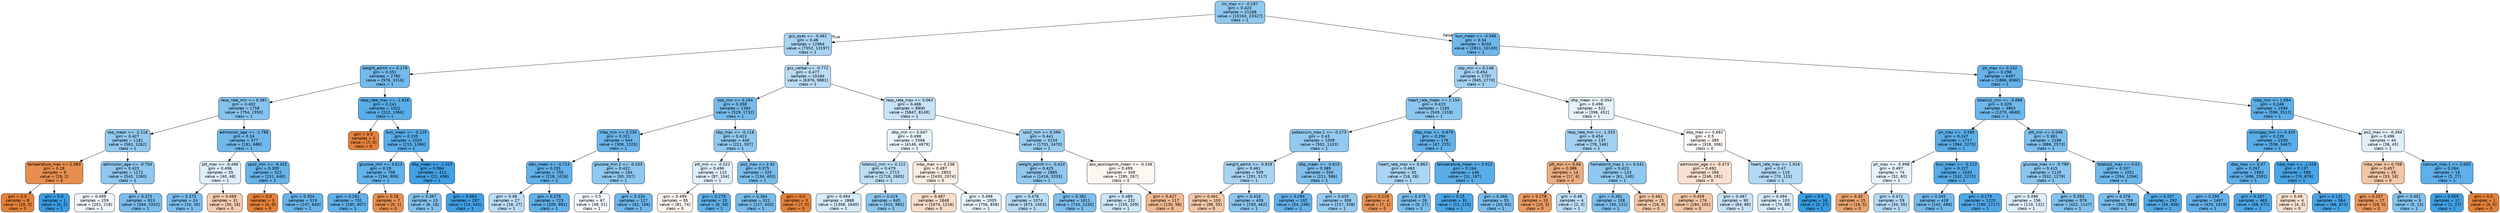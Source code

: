 digraph Tree {
node [shape=box, style="filled, rounded", color="black", fontname="helvetica"] ;
edge [fontname="helvetica"] ;
0 [label="inr_max <= -0.197\ngini = 0.423\nsamples = 21168\nvalue = [10163, 23327]\nclass = 1", fillcolor="#8fc8f0"] ;
1 [label="gcs_eyes <= -0.461\ngini = 0.46\nsamples = 12964\nvalue = [7352, 13197]\nclass = 1", fillcolor="#a7d4f3"] ;
0 -> 1 [labeldistance=2.5, labelangle=45, headlabel="True"] ;
2 [label="weight_admit <= 0.179\ngini = 0.351\nsamples = 2780\nvalue = [976, 3316]\nclass = 1", fillcolor="#73baed"] ;
1 -> 2 ;
3 [label="resp_rate_min <= 0.391\ngini = 0.402\nsamples = 1758\nvalue = [754, 1950]\nclass = 1", fillcolor="#86c3ef"] ;
2 -> 3 ;
4 [label="sbp_mean <= -2.116\ngini = 0.427\nsamples = 1181\nvalue = [563, 1262]\nclass = 1", fillcolor="#91c9f1"] ;
3 -> 4 ;
5 [label="temperature_max <= 2.083\ngini = 0.18\nsamples = 9\nvalue = [18, 2]\nclass = 0", fillcolor="#e88f4f"] ;
4 -> 5 ;
6 [label="gini = 0.0\nsamples = 8\nvalue = [18, 0]\nclass = 0", fillcolor="#e58139"] ;
5 -> 6 ;
7 [label="gini = 0.0\nsamples = 1\nvalue = [0, 2]\nclass = 1", fillcolor="#399de5"] ;
5 -> 7 ;
8 [label="admission_age <= -0.704\ngini = 0.422\nsamples = 1172\nvalue = [545, 1260]\nclass = 1", fillcolor="#8fc7f0"] ;
4 -> 8 ;
9 [label="gini = 0.499\nsamples = 259\nvalue = [201, 218]\nclass = 1", fillcolor="#f0f7fd"] ;
8 -> 9 ;
10 [label="gini = 0.373\nsamples = 913\nvalue = [344, 1042]\nclass = 1", fillcolor="#7abdee"] ;
8 -> 10 ;
11 [label="admission_age <= -1.786\ngini = 0.34\nsamples = 577\nvalue = [191, 688]\nclass = 1", fillcolor="#70b8ec"] ;
3 -> 11 ;
12 [label="ptt_max <= -0.496\ngini = 0.496\nsamples = 55\nvalue = [40, 48]\nclass = 1", fillcolor="#deeffb"] ;
11 -> 12 ;
13 [label="gini = 0.375\nsamples = 24\nvalue = [10, 30]\nclass = 1", fillcolor="#7bbeee"] ;
12 -> 13 ;
14 [label="gini = 0.469\nsamples = 31\nvalue = [30, 18]\nclass = 0", fillcolor="#f5cdb0"] ;
12 -> 14 ;
15 [label="spo2_min <= -6.425\ngini = 0.309\nsamples = 522\nvalue = [151, 640]\nclass = 1", fillcolor="#68b4eb"] ;
11 -> 15 ;
16 [label="gini = 0.0\nsamples = 3\nvalue = [4, 0]\nclass = 0", fillcolor="#e58139"] ;
15 -> 16 ;
17 [label="gini = 0.304\nsamples = 519\nvalue = [147, 640]\nclass = 1", fillcolor="#66b4eb"] ;
15 -> 17 ;
18 [label="resp_rate_max <= -1.918\ngini = 0.241\nsamples = 1022\nvalue = [222, 1366]\nclass = 1", fillcolor="#59ade9"] ;
2 -> 18 ;
19 [label="gini = 0.0\nsamples = 2\nvalue = [7, 0]\nclass = 0", fillcolor="#e58139"] ;
18 -> 19 ;
20 [label="bun_mean <= -0.125\ngini = 0.235\nsamples = 1020\nvalue = [215, 1366]\nclass = 1", fillcolor="#58ace9"] ;
18 -> 20 ;
21 [label="glucose_min <= 3.613\ngini = 0.29\nsamples = 708\nvalue = [194, 908]\nclass = 1", fillcolor="#63b2eb"] ;
20 -> 21 ;
22 [label="gini = 0.281\nsamples = 701\nvalue = [185, 907]\nclass = 1", fillcolor="#61b1ea"] ;
21 -> 22 ;
23 [label="gini = 0.18\nsamples = 7\nvalue = [9, 1]\nclass = 0", fillcolor="#e88f4f"] ;
21 -> 23 ;
24 [label="dbp_mean <= -1.525\ngini = 0.084\nsamples = 312\nvalue = [21, 458]\nclass = 1", fillcolor="#42a1e6"] ;
20 -> 24 ;
25 [label="gini = 0.397\nsamples = 15\nvalue = [6, 16]\nclass = 1", fillcolor="#83c2ef"] ;
24 -> 25 ;
26 [label="gini = 0.063\nsamples = 297\nvalue = [15, 442]\nclass = 1", fillcolor="#40a0e6"] ;
24 -> 26 ;
27 [label="gcs_verbal <= -0.772\ngini = 0.477\nsamples = 10184\nvalue = [6376, 9881]\nclass = 1", fillcolor="#b9dcf6"] ;
1 -> 27 ;
28 [label="sbp_min <= 0.264\ngini = 0.358\nsamples = 1384\nvalue = [529, 1732]\nclass = 1", fillcolor="#75bbed"] ;
27 -> 28 ;
29 [label="mbp_min <= 0.235\ngini = 0.321\nsamples = 944\nvalue = [308, 1225]\nclass = 1", fillcolor="#6bb6ec"] ;
28 -> 29 ;
30 [label="wbc_mean <= -0.713\ngini = 0.291\nsamples = 750\nvalue = [218, 1018]\nclass = 1", fillcolor="#63b2eb"] ;
29 -> 30 ;
31 [label="gini = 0.48\nsamples = 27\nvalue = [18, 27]\nclass = 1", fillcolor="#bddef6"] ;
30 -> 31 ;
32 [label="gini = 0.279\nsamples = 723\nvalue = [200, 991]\nclass = 1", fillcolor="#61b1ea"] ;
30 -> 32 ;
33 [label="glucose_min.2 <= -0.333\ngini = 0.422\nsamples = 194\nvalue = [90, 207]\nclass = 1", fillcolor="#8fc8f0"] ;
29 -> 33 ;
34 [label="gini = 0.5\nsamples = 67\nvalue = [48, 51]\nclass = 1", fillcolor="#f3f9fd"] ;
33 -> 34 ;
35 [label="gini = 0.334\nsamples = 127\nvalue = [42, 156]\nclass = 1", fillcolor="#6eb7ec"] ;
33 -> 35 ;
36 [label="sbp_max <= -0.116\ngini = 0.423\nsamples = 440\nvalue = [221, 507]\nclass = 1", fillcolor="#8fc8f0"] ;
28 -> 36 ;
37 [label="ptt_min <= -0.022\ngini = 0.496\nsamples = 115\nvalue = [87, 104]\nclass = 1", fillcolor="#dfeffb"] ;
36 -> 37 ;
38 [label="gini = 0.499\nsamples = 95\nvalue = [81, 74]\nclass = 0", fillcolor="#fdf4ee"] ;
37 -> 38 ;
39 [label="gini = 0.278\nsamples = 20\nvalue = [6, 30]\nclass = 1", fillcolor="#61b1ea"] ;
37 -> 39 ;
40 [label="po2_max <= 2.42\ngini = 0.375\nsamples = 325\nvalue = [134, 403]\nclass = 1", fillcolor="#7bbeee"] ;
36 -> 40 ;
41 [label="gini = 0.364\nsamples = 322\nvalue = [127, 403]\nclass = 1", fillcolor="#77bced"] ;
40 -> 41 ;
42 [label="gini = 0.0\nsamples = 3\nvalue = [7, 0]\nclass = 0", fillcolor="#e58139"] ;
40 -> 42 ;
43 [label="resp_rate_max <= 0.063\ngini = 0.486\nsamples = 8800\nvalue = [5847, 8149]\nclass = 1", fillcolor="#c7e3f8"] ;
27 -> 43 ;
44 [label="dbp_min <= 0.047\ngini = 0.498\nsamples = 5566\nvalue = [4146, 4679]\nclass = 1", fillcolor="#e8f4fc"] ;
43 -> 44 ;
45 [label="totalco2_min <= 0.122\ngini = 0.479\nsamples = 2713\nvalue = [1716, 2605]\nclass = 1", fillcolor="#bbdef6"] ;
44 -> 45 ;
46 [label="gini = 0.494\nsamples = 1868\nvalue = [1306, 1640]\nclass = 1", fillcolor="#d7ebfa"] ;
45 -> 46 ;
47 [label="gini = 0.419\nsamples = 845\nvalue = [410, 965]\nclass = 1", fillcolor="#8dc7f0"] ;
45 -> 47 ;
48 [label="mbp_max <= 0.238\ngini = 0.497\nsamples = 2853\nvalue = [2430, 2074]\nclass = 0", fillcolor="#fbede2"] ;
44 -> 48 ;
49 [label="gini = 0.487\nsamples = 1848\nvalue = [1674, 1216]\nclass = 0", fillcolor="#f8ddc9"] ;
48 -> 49 ;
50 [label="gini = 0.498\nsamples = 1005\nvalue = [756, 858]\nclass = 1", fillcolor="#e7f3fc"] ;
48 -> 50 ;
51 [label="spo2_min <= 0.566\ngini = 0.441\nsamples = 3234\nvalue = [1701, 3470]\nclass = 1", fillcolor="#9acdf2"] ;
43 -> 51 ;
52 [label="weight_admit <= -0.414\ngini = 0.425\nsamples = 2885\nvalue = [1416, 3203]\nclass = 1", fillcolor="#91c8f0"] ;
51 -> 52 ;
53 [label="gini = 0.476\nsamples = 1074\nvalue = [673, 1053]\nclass = 1", fillcolor="#b8dcf6"] ;
52 -> 53 ;
54 [label="gini = 0.382\nsamples = 1811\nvalue = [743, 2150]\nclass = 1", fillcolor="#7dbfee"] ;
52 -> 54 ;
55 [label="abs_eosinophils_mean <= -0.146\ngini = 0.499\nsamples = 349\nvalue = [285, 267]\nclass = 0", fillcolor="#fdf7f2"] ;
51 -> 55 ;
56 [label="gini = 0.489\nsamples = 232\nvalue = [155, 209]\nclass = 1", fillcolor="#cce6f8"] ;
55 -> 56 ;
57 [label="gini = 0.427\nsamples = 117\nvalue = [130, 58]\nclass = 0", fillcolor="#f1b991"] ;
55 -> 57 ;
58 [label="bun_mean <= -0.566\ngini = 0.34\nsamples = 8204\nvalue = [2811, 10130]\nclass = 1", fillcolor="#70b8ec"] ;
0 -> 58 [labeldistance=2.5, labelangle=-45, headlabel="False"] ;
59 [label="sbp_min <= 0.148\ngini = 0.454\nsamples = 1707\nvalue = [945, 1770]\nclass = 1", fillcolor="#a3d1f3"] ;
58 -> 59 ;
60 [label="heart_rate_mean <= 1.154\ngini = 0.415\nsamples = 1185\nvalue = [549, 1318]\nclass = 1", fillcolor="#8bc6f0"] ;
59 -> 60 ;
61 [label="potassium_max.1 <= -0.273\ngini = 0.43\nsamples = 1009\nvalue = [502, 1103]\nclass = 1", fillcolor="#93caf1"] ;
60 -> 61 ;
62 [label="weight_admit <= -0.928\ngini = 0.461\nsamples = 509\nvalue = [291, 517]\nclass = 1", fillcolor="#a8d4f4"] ;
61 -> 62 ;
63 [label="gini = 0.461\nsamples = 100\nvalue = [98, 55]\nclass = 0", fillcolor="#f4c8a8"] ;
62 -> 63 ;
64 [label="gini = 0.416\nsamples = 409\nvalue = [193, 462]\nclass = 1", fillcolor="#8cc6f0"] ;
62 -> 64 ;
65 [label="dbp_mean <= -0.615\ngini = 0.389\nsamples = 500\nvalue = [211, 586]\nclass = 1", fillcolor="#80c0ee"] ;
61 -> 65 ;
66 [label="gini = 0.294\nsamples = 192\nvalue = [54, 248]\nclass = 1", fillcolor="#64b2eb"] ;
65 -> 66 ;
67 [label="gini = 0.433\nsamples = 308\nvalue = [157, 338]\nclass = 1", fillcolor="#95cbf1"] ;
65 -> 67 ;
68 [label="dbp_max <= -0.679\ngini = 0.294\nsamples = 176\nvalue = [47, 215]\nclass = 1", fillcolor="#64b2eb"] ;
60 -> 68 ;
69 [label="heart_rate_max <= 0.863\ngini = 0.463\nsamples = 30\nvalue = [16, 28]\nclass = 1", fillcolor="#aad5f4"] ;
68 -> 69 ;
70 [label="gini = 0.219\nsamples = 4\nvalue = [7, 1]\nclass = 0", fillcolor="#e99355"] ;
69 -> 70 ;
71 [label="gini = 0.375\nsamples = 26\nvalue = [9, 27]\nclass = 1", fillcolor="#7bbeee"] ;
69 -> 71 ;
72 [label="temperature_mean <= 0.922\ngini = 0.244\nsamples = 146\nvalue = [31, 187]\nclass = 1", fillcolor="#5aade9"] ;
68 -> 72 ;
73 [label="gini = 0.15\nsamples = 91\nvalue = [11, 124]\nclass = 1", fillcolor="#4ba6e7"] ;
72 -> 73 ;
74 [label="gini = 0.366\nsamples = 55\nvalue = [20, 63]\nclass = 1", fillcolor="#78bced"] ;
72 -> 74 ;
75 [label="dbp_mean <= -0.054\ngini = 0.498\nsamples = 522\nvalue = [396, 452]\nclass = 1", fillcolor="#e6f3fc"] ;
59 -> 75 ;
76 [label="resp_rate_min <= -1.333\ngini = 0.454\nsamples = 137\nvalue = [78, 146]\nclass = 1", fillcolor="#a3d1f3"] ;
75 -> 76 ;
77 [label="ptt_min <= 0.06\ngini = 0.386\nsamples = 14\nvalue = [17, 6]\nclass = 0", fillcolor="#eead7f"] ;
76 -> 77 ;
78 [label="gini = 0.278\nsamples = 10\nvalue = [15, 3]\nclass = 0", fillcolor="#ea9a61"] ;
77 -> 78 ;
79 [label="gini = 0.48\nsamples = 4\nvalue = [2, 3]\nclass = 1", fillcolor="#bddef6"] ;
77 -> 79 ;
80 [label="hematocrit_max.1 <= 0.541\ngini = 0.423\nsamples = 123\nvalue = [61, 140]\nclass = 1", fillcolor="#8fc8f0"] ;
76 -> 80 ;
81 [label="gini = 0.381\nsamples = 108\nvalue = [45, 131]\nclass = 1", fillcolor="#7dbfee"] ;
80 -> 81 ;
82 [label="gini = 0.461\nsamples = 15\nvalue = [16, 9]\nclass = 0", fillcolor="#f4c8a8"] ;
80 -> 82 ;
83 [label="dbp_max <= 0.692\ngini = 0.5\nsamples = 385\nvalue = [318, 306]\nclass = 0", fillcolor="#fefaf8"] ;
75 -> 83 ;
84 [label="admission_age <= -0.373\ngini = 0.492\nsamples = 266\nvalue = [248, 191]\nclass = 0", fillcolor="#f9e2d1"] ;
83 -> 84 ;
85 [label="gini = 0.459\nsamples = 176\nvalue = [184, 102]\nclass = 0", fillcolor="#f3c7a7"] ;
84 -> 85 ;
86 [label="gini = 0.487\nsamples = 90\nvalue = [64, 89]\nclass = 1", fillcolor="#c7e3f8"] ;
84 -> 86 ;
87 [label="heart_rate_max <= 1.916\ngini = 0.47\nsamples = 119\nvalue = [70, 115]\nclass = 1", fillcolor="#b2d9f5"] ;
83 -> 87 ;
88 [label="gini = 0.494\nsamples = 103\nvalue = [70, 88]\nclass = 1", fillcolor="#d7ebfa"] ;
87 -> 88 ;
89 [label="gini = 0.0\nsamples = 16\nvalue = [0, 27]\nclass = 1", fillcolor="#399de5"] ;
87 -> 89 ;
90 [label="ph_max <= 0.152\ngini = 0.298\nsamples = 6497\nvalue = [1866, 8360]\nclass = 1", fillcolor="#65b3eb"] ;
58 -> 90 ;
91 [label="totalco2_min <= -0.086\ngini = 0.329\nsamples = 3903\nvalue = [1270, 4848]\nclass = 1", fillcolor="#6db7ec"] ;
90 -> 91 ;
92 [label="ph_max <= -3.585\ngini = 0.247\nsamples = 1717\nvalue = [384, 2275]\nclass = 1", fillcolor="#5aaee9"] ;
91 -> 92 ;
93 [label="ph_max <= -5.998\ngini = 0.497\nsamples = 74\nvalue = [52, 60]\nclass = 1", fillcolor="#e5f2fc"] ;
92 -> 93 ;
94 [label="gini = 0.34\nsamples = 15\nvalue = [18, 5]\nclass = 0", fillcolor="#eca470"] ;
93 -> 94 ;
95 [label="gini = 0.472\nsamples = 59\nvalue = [34, 55]\nclass = 1", fillcolor="#b3daf5"] ;
93 -> 95 ;
96 [label="bun_mean <= -0.223\ngini = 0.227\nsamples = 1643\nvalue = [332, 2215]\nclass = 1", fillcolor="#57ace9"] ;
92 -> 96 ;
97 [label="gini = 0.345\nsamples = 418\nvalue = [142, 498]\nclass = 1", fillcolor="#71b9ec"] ;
96 -> 97 ;
98 [label="gini = 0.179\nsamples = 1225\nvalue = [190, 1717]\nclass = 1", fillcolor="#4fa8e8"] ;
96 -> 98 ;
99 [label="ptt_min <= 0.046\ngini = 0.381\nsamples = 2186\nvalue = [886, 2573]\nclass = 1", fillcolor="#7dbfee"] ;
91 -> 99 ;
100 [label="glucose_max <= -0.799\ngini = 0.415\nsamples = 1135\nvalue = [532, 1279]\nclass = 1", fillcolor="#8bc6f0"] ;
99 -> 100 ;
101 [label="gini = 0.496\nsamples = 156\nvalue = [110, 132]\nclass = 1", fillcolor="#deeffb"] ;
100 -> 101 ;
102 [label="gini = 0.393\nsamples = 979\nvalue = [422, 1147]\nclass = 1", fillcolor="#82c1ef"] ;
100 -> 102 ;
103 [label="totalco2_max <= 0.02\ngini = 0.337\nsamples = 1051\nvalue = [354, 1294]\nclass = 1", fillcolor="#6fb8ec"] ;
99 -> 103 ;
104 [label="gini = 0.378\nsamples = 759\nvalue = [300, 888]\nclass = 1", fillcolor="#7cbeee"] ;
103 -> 104 ;
105 [label="gini = 0.207\nsamples = 292\nvalue = [54, 406]\nclass = 1", fillcolor="#53aae8"] ;
103 -> 105 ;
106 [label="mbp_min <= 1.694\ngini = 0.248\nsamples = 2594\nvalue = [596, 3512]\nclass = 1", fillcolor="#5baee9"] ;
90 -> 106 ;
107 [label="aniongap_min <= 0.425\ngini = 0.239\nsamples = 2550\nvalue = [558, 3467]\nclass = 1", fillcolor="#59ade9"] ;
106 -> 107 ;
108 [label="dbp_max <= 0.07\ngini = 0.267\nsamples = 1962\nvalue = [488, 2591]\nclass = 1", fillcolor="#5eafea"] ;
107 -> 108 ;
109 [label="gini = 0.295\nsamples = 1497\nvalue = [420, 1919]\nclass = 1", fillcolor="#64b2eb"] ;
108 -> 109 ;
110 [label="gini = 0.167\nsamples = 465\nvalue = [68, 672]\nclass = 1", fillcolor="#4da7e8"] ;
108 -> 110 ;
111 [label="mbp_max <= -1.526\ngini = 0.137\nsamples = 588\nvalue = [70, 876]\nclass = 1", fillcolor="#49a5e7"] ;
107 -> 111 ;
112 [label="gini = 0.49\nsamples = 4\nvalue = [4, 3]\nclass = 0", fillcolor="#f8e0ce"] ;
111 -> 112 ;
113 [label="gini = 0.131\nsamples = 584\nvalue = [66, 873]\nclass = 1", fillcolor="#48a4e7"] ;
111 -> 113 ;
114 [label="po2_max <= -0.394\ngini = 0.496\nsamples = 44\nvalue = [38, 45]\nclass = 1", fillcolor="#e0f0fb"] ;
106 -> 114 ;
115 [label="mbp_max <= 0.708\ngini = 0.457\nsamples = 26\nvalue = [33, 18]\nclass = 0", fillcolor="#f3c6a5"] ;
114 -> 115 ;
116 [label="gini = 0.257\nsamples = 17\nvalue = [28, 5]\nclass = 0", fillcolor="#ea985c"] ;
115 -> 116 ;
117 [label="gini = 0.401\nsamples = 9\nvalue = [5, 13]\nclass = 1", fillcolor="#85c3ef"] ;
115 -> 117 ;
118 [label="calcium_max.1 <= 2.065\ngini = 0.264\nsamples = 18\nvalue = [5, 27]\nclass = 1", fillcolor="#5eafea"] ;
114 -> 118 ;
119 [label="gini = 0.069\nsamples = 17\nvalue = [1, 27]\nclass = 1", fillcolor="#40a1e6"] ;
118 -> 119 ;
120 [label="gini = 0.0\nsamples = 1\nvalue = [4, 0]\nclass = 0", fillcolor="#e58139"] ;
118 -> 120 ;
}